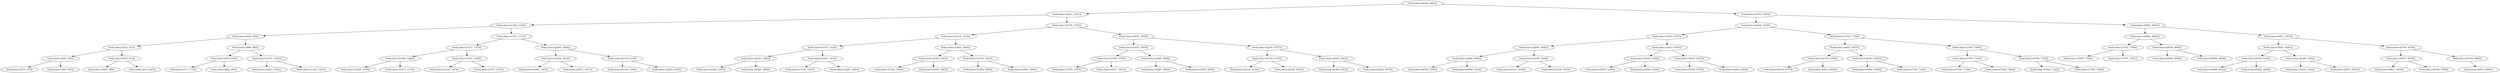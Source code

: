 digraph G{
188166357 [label="Node{data=[4695, 4695]}"]
188166357 -> 1799500692
1799500692 [label="Node{data=[2321, 2321]}"]
1799500692 -> 1837421425
1837421425 [label="Node{data=[1245, 1245]}"]
1837421425 -> 1413460685
1413460685 [label="Node{data=[665, 665]}"]
1413460685 -> 1723629831
1723629831 [label="Node{data=[523, 523]}"]
1723629831 -> 471388375
471388375 [label="Node{data=[492, 492]}"]
471388375 -> 1464633214
1464633214 [label="Node{data=[475, 475]}"]
471388375 -> 2127359616
2127359616 [label="Node{data=[505, 505]}"]
1723629831 -> 2088434919
2088434919 [label="Node{data=[610, 610]}"]
2088434919 -> 649991639
649991639 [label="Node{data=[588, 588]}"]
2088434919 -> 360317193
360317193 [label="Node{data=[614, 645]}"]
1413460685 -> 207312328
207312328 [label="Node{data=[884, 982]}"]
207312328 -> 669850976
669850976 [label="Node{data=[818, 818]}"]
669850976 -> 1907078375
1907078375 [label="Node{data=[713, 770]}"]
669850976 -> 874287506
874287506 [label="Node{data=[822, 865]}"]
207312328 -> 1656715212
1656715212 [label="Node{data=[1033, 1033]}"]
1656715212 -> 762732774
762732774 [label="Node{data=[1023, 1023]}"]
1656715212 -> 30864675
30864675 [label="Node{data=[1195, 1207]}"]
1837421425 -> 1368810634
1368810634 [label="Node{data=[1513, 1513]}"]
1368810634 -> 1208903779
1208903779 [label="Node{data=[1373, 1373]}"]
1208903779 -> 1449214164
1449214164 [label="Node{data=[1284, 1284]}"]
1449214164 -> 1621678294
1621678294 [label="Node{data=[1260, 1276]}"]
1449214164 -> 41435773
41435773 [label="Node{data=[1315, 1315]}"]
1208903779 -> 957247265
957247265 [label="Node{data=[1421, 1458]}"]
957247265 -> 1698037556
1698037556 [label="Node{data=[1414, 1414]}"]
957247265 -> 1140712748
1140712748 [label="Node{data=[1475, 1475]}"]
1368810634 -> 64367748
64367748 [label="Node{data=[2090, 2090]}"]
64367748 -> 1231764664
1231764664 [label="Node{data=[2032, 2032]}"]
1231764664 -> 65910526
65910526 [label="Node{data=[1980, 1993]}"]
1231764664 -> 798357290
798357290 [label="Node{data=[2071, 2071]}"]
64367748 -> 496323664
496323664 [label="Node{data=[2119, 2119]}"]
496323664 -> 227224998
227224998 [label="Node{data=[2100, 2100]}"]
496323664 -> 1665085615
1665085615 [label="Node{data=[2255, 2255]}"]
1799500692 -> 1670620997
1670620997 [label="Node{data=[3735, 3735]}"]
1670620997 -> 1414762667
1414762667 [label="Node{data=[3314, 3314]}"]
1414762667 -> 14770586
14770586 [label="Node{data=[3107, 3125]}"]
14770586 -> 440505185
440505185 [label="Node{data=[2393, 2393]}"]
440505185 -> 1679210211
1679210211 [label="Node{data=[2340, 2361]}"]
440505185 -> 738767874
738767874 [label="Node{data=[2994, 2994]}"]
14770586 -> 669969832
669969832 [label="Node{data=[3261, 3276]}"]
669969832 -> 824354991
824354991 [label="Node{data=[3187, 3187]}"]
669969832 -> 1624416710
1624416710 [label="Node{data=[3283, 3283]}"]
1414762667 -> 152281466
152281466 [label="Node{data=[3460, 3460]}"]
152281466 -> 1505791581
1505791581 [label="Node{data=[3383, 3401]}"]
1505791581 -> 2105750042
2105750042 [label="Node{data=[3324, 3324]}"]
1505791581 -> 145387773
145387773 [label="Node{data=[3407, 3407]}"]
152281466 -> 472254691
472254691 [label="Node{data=[3539, 3567]}"]
472254691 -> 1103748956
1103748956 [label="Node{data=[3494, 3494]}"]
472254691 -> 633218717
633218717 [label="Node{data=[3594, 3698]}"]
1670620997 -> 2118686543
2118686543 [label="Node{data=[3935, 3950]}"]
2118686543 -> 1376123253
1376123253 [label="Node{data=[3825, 3845]}"]
1376123253 -> 1564077910
1564077910 [label="Node{data=[3766, 3787]}"]
1564077910 -> 157790370
157790370 [label="Node{data=[3755, 3755]}"]
1564077910 -> 858762286
858762286 [label="Node{data=[3817, 3817]}"]
1376123253 -> 1310467439
1310467439 [label="Node{data=[3880, 3898]}"]
1310467439 -> 1548562597
1548562597 [label="Node{data=[3869, 3869]}"]
1310467439 -> 1755019566
1755019566 [label="Node{data=[3905, 3905]}"]
2118686543 -> 639362767
639362767 [label="Node{data=[4230, 4277]}"]
639362767 -> 159619134
159619134 [label="Node{data=[4130, 4130]}"]
159619134 -> 1014909363
1014909363 [label="Node{data=[4124, 4124]}"]
159619134 -> 262083867
262083867 [label="Node{data=[4164, 4203]}"]
639362767 -> 1993062329
1993062329 [label="Node{data=[4402, 4402]}"]
1993062329 -> 1671201590
1671201590 [label="Node{data=[4363, 4372]}"]
1993062329 -> 761363751
761363751 [label="Node{data=[4622, 4674]}"]
188166357 -> 1512145501
1512145501 [label="Node{data=[7633, 7653]}"]
1512145501 -> 1912373471
1912373471 [label="Node{data=[6324, 6324]}"]
1912373471 -> 1987979493
1987979493 [label="Node{data=[5367, 5367]}"]
1987979493 -> 1355873096
1355873096 [label="Node{data=[5044, 5044]}"]
1355873096 -> 112572517
112572517 [label="Node{data=[4946, 4963]}"]
112572517 -> 324676116
324676116 [label="Node{data=[4708, 4708]}"]
112572517 -> 342098330
342098330 [label="Node{data=[4968, 5014]}"]
1355873096 -> 1127850725
1127850725 [label="Node{data=[5258, 5286]}"]
1127850725 -> 1751407735
1751407735 [label="Node{data=[5131, 5166]}"]
1127850725 -> 707576293
707576293 [label="Node{data=[5334, 5345]}"]
1987979493 -> 519073259
519073259 [label="Node{data=[5543, 5543]}"]
519073259 -> 282118746
282118746 [label="Node{data=[5454, 5484]}"]
282118746 -> 1520282579
1520282579 [label="Node{data=[5387, 5387]}"]
282118746 -> 376601228
376601228 [label="Node{data=[5528, 5528]}"]
519073259 -> 191943324
191943324 [label="Node{data=[6207, 6207]}"]
191943324 -> 493116338
493116338 [label="Node{data=[5556, 5575]}"]
191943324 -> 714123518
714123518 [label="Node{data=[6263, 6294]}"]
1912373471 -> 800264506
800264506 [label="Node{data=[7336, 7336]}"]
800264506 -> 576377442
576377442 [label="Node{data=[6437, 6437]}"]
576377442 -> 501003344
501003344 [label="Node{data=[6379, 6379]}"]
501003344 -> 849619021
849619021 [label="Node{data=[6339, 6375]}"]
501003344 -> 95016418
95016418 [label="Node{data=[6413, 6426]}"]
576377442 -> 1897193207
1897193207 [label="Node{data=[6581, 6603]}"]
1897193207 -> 152214193
152214193 [label="Node{data=[6480, 6480]}"]
1897193207 -> 451362206
451362206 [label="Node{data=[7104, 7104]}"]
800264506 -> 1370160613
1370160613 [label="Node{data=[7495, 7495]}"]
1370160613 -> 111047233
111047233 [label="Node{data=[7393, 7393]}"]
111047233 -> 465876785
465876785 [label="Node{data=[7339, 7339]}"]
111047233 -> 955019802
955019802 [label="Node{data=[7446, 7464]}"]
1370160613 -> 1051714871
1051714871 [label="Node{data=[7576, 7576]}"]
1051714871 -> 1272354009
1272354009 [label="Node{data=[7522, 7522]}"]
1051714871 -> 1972756397
1972756397 [label="Node{data=[7608, 7608]}"]
1512145501 -> 783421351
783421351 [label="Node{data=[8995, 8995]}"]
783421351 -> 1869992219
1869992219 [label="Node{data=[8863, 8863]}"]
1869992219 -> 284881008
284881008 [label="Node{data=[7742, 7790]}"]
284881008 -> 1263091061
1263091061 [label="Node{data=[7687, 7709]}"]
284881008 -> 1966656652
1966656652 [label="Node{data=[7797, 7811]}"]
1869992219 -> 872687161
872687161 [label="Node{data=[8938, 8949]}"]
872687161 -> 1933191609
1933191609 [label="Node{data=[8894, 8894]}"]
872687161 -> 1905922110
1905922110 [label="Node{data=[8958, 8958]}"]
783421351 -> 1123413549
1123413549 [label="Node{data=[9501, 9575]}"]
1123413549 -> 1473592740
1473592740 [label="Node{data=[9261, 9281]}"]
1473592740 -> 1962975494
1962975494 [label="Node{data=[9162, 9204]}"]
1962975494 -> 1421493368
1421493368 [label="Node{data=[9046, 9052]}"]
1962975494 -> 970148932
970148932 [label="Node{data=[9225, 9240]}"]
1473592740 -> 1192591047
1192591047 [label="Node{data=[9380, 9384]}"]
1192591047 -> 938340274
938340274 [label="Node{data=[9301, 9342]}"]
1192591047 -> 838001843
838001843 [label="Node{data=[9473, 9473]}"]
1123413549 -> 308297637
308297637 [label="Node{data=[9739, 9739]}"]
308297637 -> 2121242728
2121242728 [label="Node{data=[9677, 9678]}"]
2121242728 -> 640116840
640116840 [label="Node{data=[9611, 9630]}"]
2121242728 -> 5687139
5687139 [label="Node{data=[9708, 9708]}"]
308297637 -> 332946907
332946907 [label="Node{data=[9765, 9886]}"]
332946907 -> 301349648
301349648 [label="Node{data=[9915, 9950]}"]
}